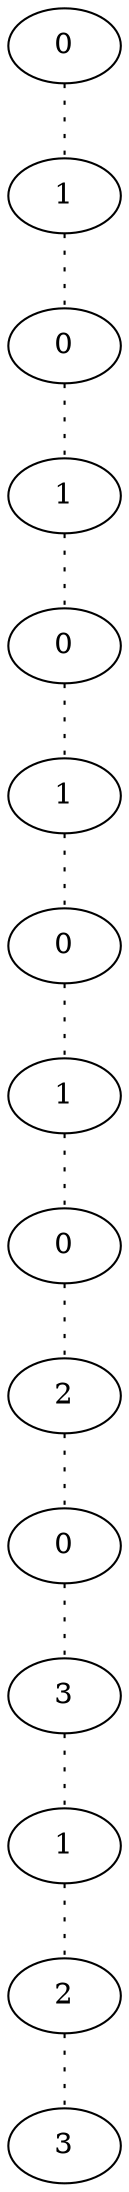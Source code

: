graph {
a[label=0]
b[label=1]
c[label=0]
d[label=1]
e[label=0]
f[label=1]
g[label=0]
h[label=1]
i[label=0]
j[label=2]
k[label=0]
l[label=3]
m[label=1]
n[label=2]
o[label=3]
a -- b [style=dotted];
b -- c [style=dotted];
c -- d [style=dotted];
d -- e [style=dotted];
e -- f [style=dotted];
f -- g [style=dotted];
g -- h [style=dotted];
h -- i [style=dotted];
i -- j [style=dotted];
j -- k [style=dotted];
k -- l [style=dotted];
l -- m [style=dotted];
m -- n [style=dotted];
n -- o [style=dotted];
}
